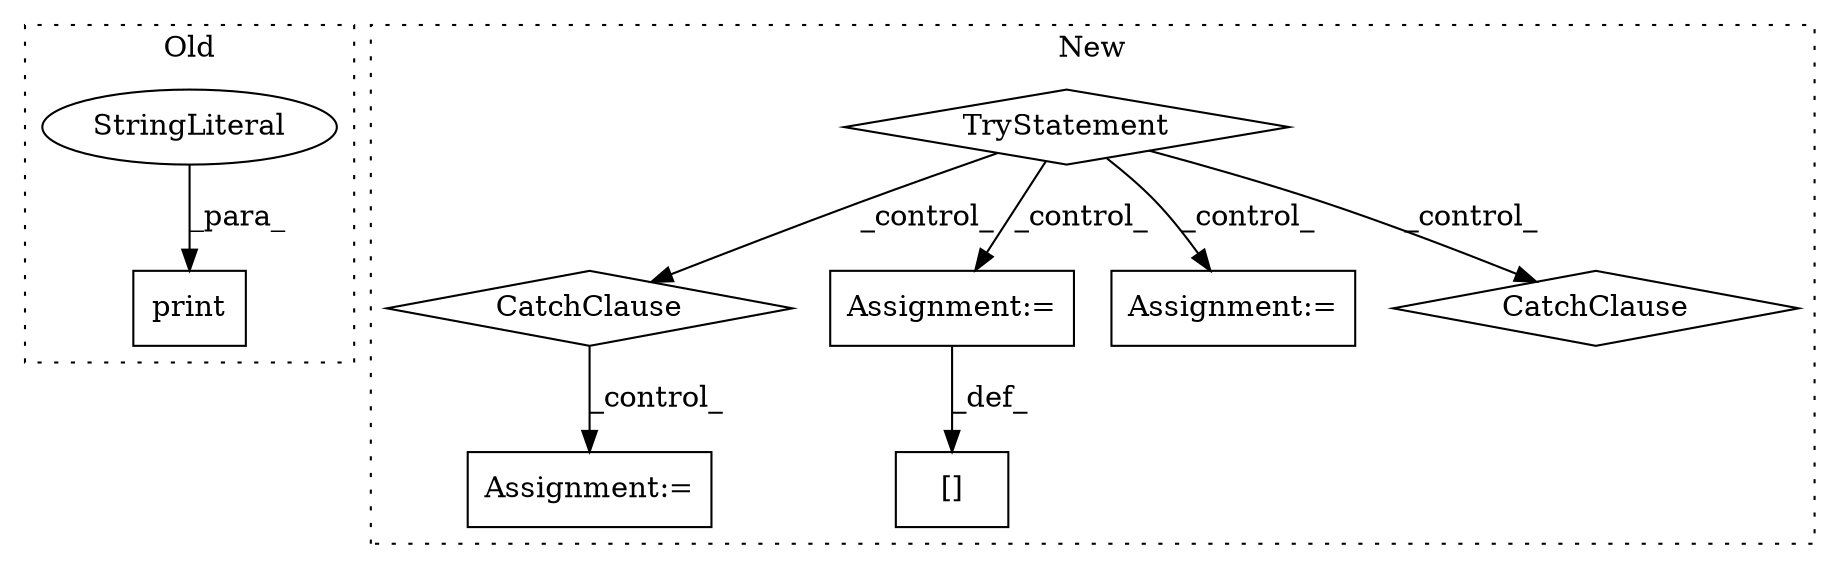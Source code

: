 digraph G {
subgraph cluster0 {
1 [label="print" a="32" s="7725,7758" l="6,1" shape="box"];
4 [label="StringLiteral" a="45" s="7731" l="27" shape="ellipse"];
label = "Old";
style="dotted";
}
subgraph cluster1 {
2 [label="CatchClause" a="12" s="5297,5335" l="17,2" shape="diamond"];
3 [label="TryStatement" a="54" s="4888" l="4" shape="diamond"];
5 [label="Assignment:=" a="7" s="5931" l="1" shape="box"];
6 [label="Assignment:=" a="7" s="5360" l="1" shape="box"];
7 [label="Assignment:=" a="7" s="6013" l="1" shape="box"];
8 [label="CatchClause" a="12" s="6162,6198" l="15,2" shape="diamond"];
9 [label="[]" a="2" s="5867,5929" l="21,2" shape="box"];
label = "New";
style="dotted";
}
2 -> 6 [label="_control_"];
3 -> 8 [label="_control_"];
3 -> 5 [label="_control_"];
3 -> 7 [label="_control_"];
3 -> 2 [label="_control_"];
4 -> 1 [label="_para_"];
5 -> 9 [label="_def_"];
}